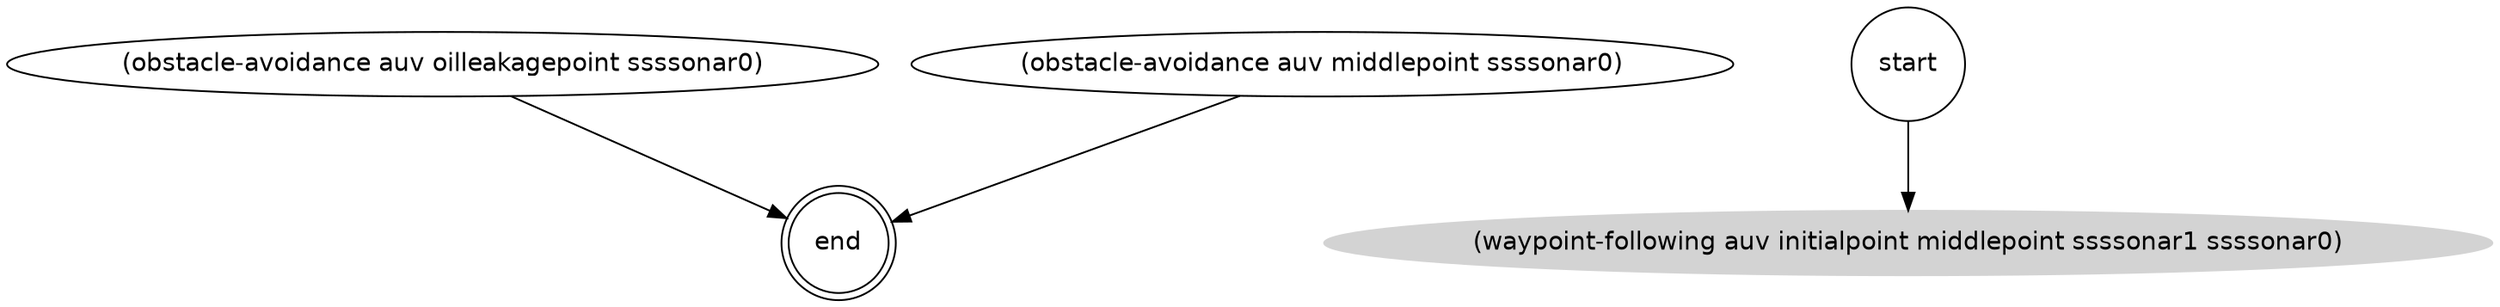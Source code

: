 strict digraph "" {
	graph [fontname=helvetica];
	node [fontname=helvetica,
		label="\N",
		shape=ellipse
	];
	edge [fontname=helvetica];
	"(end)"	[label=end,
		peripheries=2,
		shape=circle];
	"(obstacle-avoidance auv oilleakagepoint ssssonar0)" -> "(end)";
	"(obstacle-avoidance auv middlepoint ssssonar0)" -> "(end)";
	"(start)"	[label=start,
		peripheries=1,
		shape=circle];
	"(waypoint-following auv initialpoint middlepoint ssssonar1 ssssonar0)"	[color=lightgrey,
		style=filled];
	"(start)" -> "(waypoint-following auv initialpoint middlepoint ssssonar1 ssssonar0)";
}
